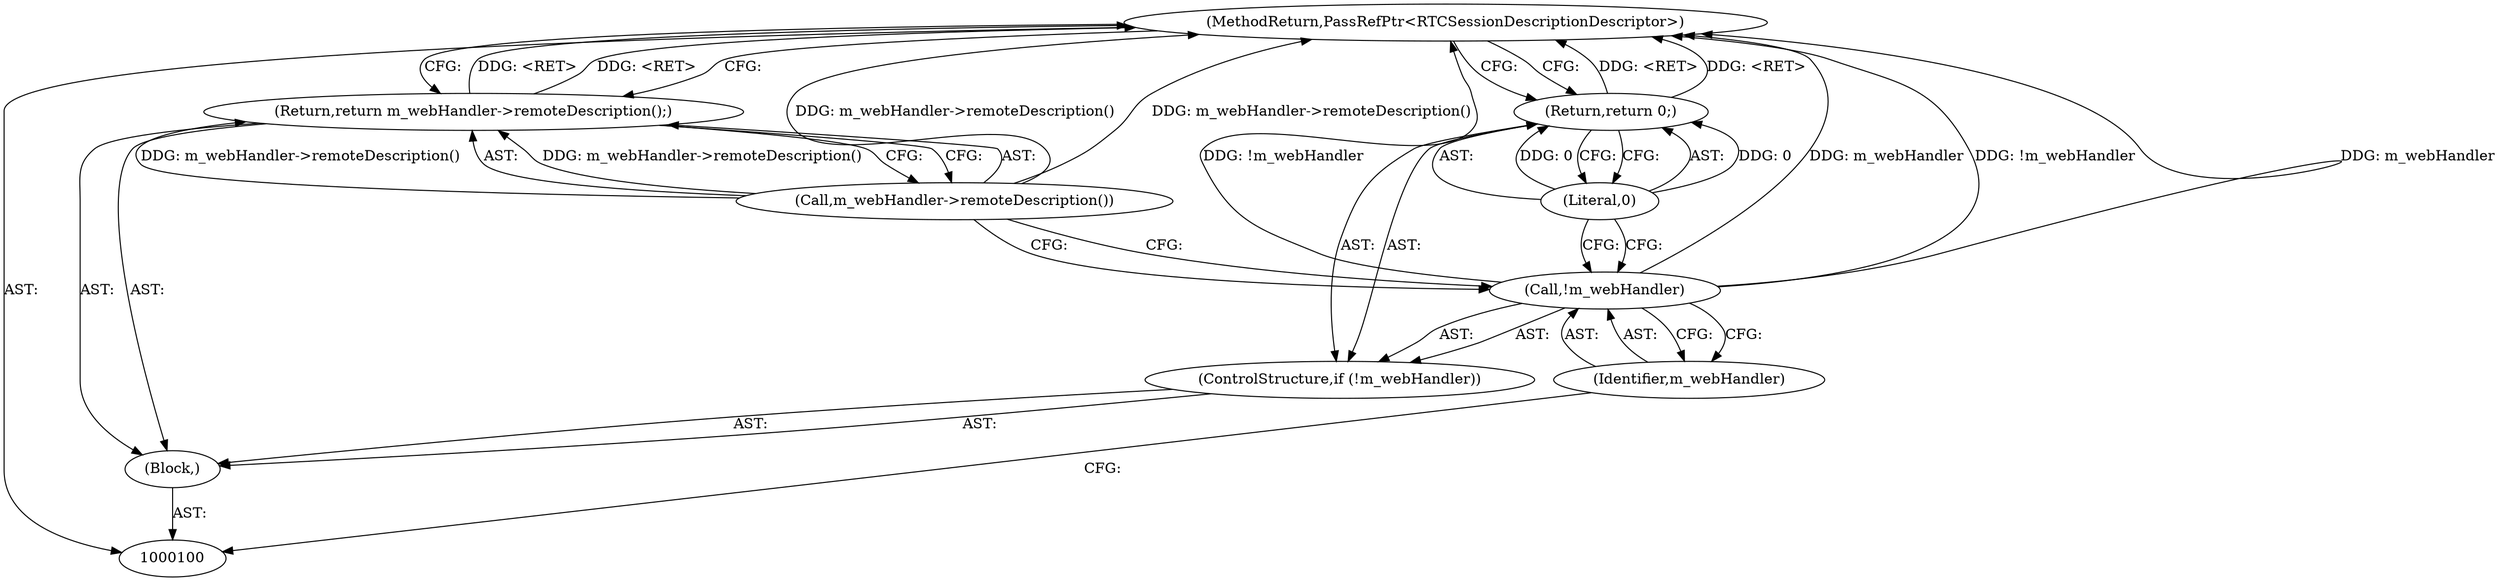 digraph "1_Chrome_ab5e55ff333def909d025ac45da9ffa0d88a63f2_17" {
"1000109" [label="(MethodReturn,PassRefPtr<RTCSessionDescriptionDescriptor>)"];
"1000101" [label="(Block,)"];
"1000102" [label="(ControlStructure,if (!m_webHandler))"];
"1000103" [label="(Call,!m_webHandler)"];
"1000104" [label="(Identifier,m_webHandler)"];
"1000106" [label="(Literal,0)"];
"1000105" [label="(Return,return 0;)"];
"1000108" [label="(Call,m_webHandler->remoteDescription())"];
"1000107" [label="(Return,return m_webHandler->remoteDescription();)"];
"1000109" -> "1000100"  [label="AST: "];
"1000109" -> "1000105"  [label="CFG: "];
"1000109" -> "1000107"  [label="CFG: "];
"1000103" -> "1000109"  [label="DDG: !m_webHandler"];
"1000103" -> "1000109"  [label="DDG: m_webHandler"];
"1000108" -> "1000109"  [label="DDG: m_webHandler->remoteDescription()"];
"1000105" -> "1000109"  [label="DDG: <RET>"];
"1000107" -> "1000109"  [label="DDG: <RET>"];
"1000101" -> "1000100"  [label="AST: "];
"1000102" -> "1000101"  [label="AST: "];
"1000107" -> "1000101"  [label="AST: "];
"1000102" -> "1000101"  [label="AST: "];
"1000103" -> "1000102"  [label="AST: "];
"1000105" -> "1000102"  [label="AST: "];
"1000103" -> "1000102"  [label="AST: "];
"1000103" -> "1000104"  [label="CFG: "];
"1000104" -> "1000103"  [label="AST: "];
"1000106" -> "1000103"  [label="CFG: "];
"1000108" -> "1000103"  [label="CFG: "];
"1000103" -> "1000109"  [label="DDG: !m_webHandler"];
"1000103" -> "1000109"  [label="DDG: m_webHandler"];
"1000104" -> "1000103"  [label="AST: "];
"1000104" -> "1000100"  [label="CFG: "];
"1000103" -> "1000104"  [label="CFG: "];
"1000106" -> "1000105"  [label="AST: "];
"1000106" -> "1000103"  [label="CFG: "];
"1000105" -> "1000106"  [label="CFG: "];
"1000106" -> "1000105"  [label="DDG: 0"];
"1000105" -> "1000102"  [label="AST: "];
"1000105" -> "1000106"  [label="CFG: "];
"1000106" -> "1000105"  [label="AST: "];
"1000109" -> "1000105"  [label="CFG: "];
"1000105" -> "1000109"  [label="DDG: <RET>"];
"1000106" -> "1000105"  [label="DDG: 0"];
"1000108" -> "1000107"  [label="AST: "];
"1000108" -> "1000103"  [label="CFG: "];
"1000107" -> "1000108"  [label="CFG: "];
"1000108" -> "1000109"  [label="DDG: m_webHandler->remoteDescription()"];
"1000108" -> "1000107"  [label="DDG: m_webHandler->remoteDescription()"];
"1000107" -> "1000101"  [label="AST: "];
"1000107" -> "1000108"  [label="CFG: "];
"1000108" -> "1000107"  [label="AST: "];
"1000109" -> "1000107"  [label="CFG: "];
"1000107" -> "1000109"  [label="DDG: <RET>"];
"1000108" -> "1000107"  [label="DDG: m_webHandler->remoteDescription()"];
}

